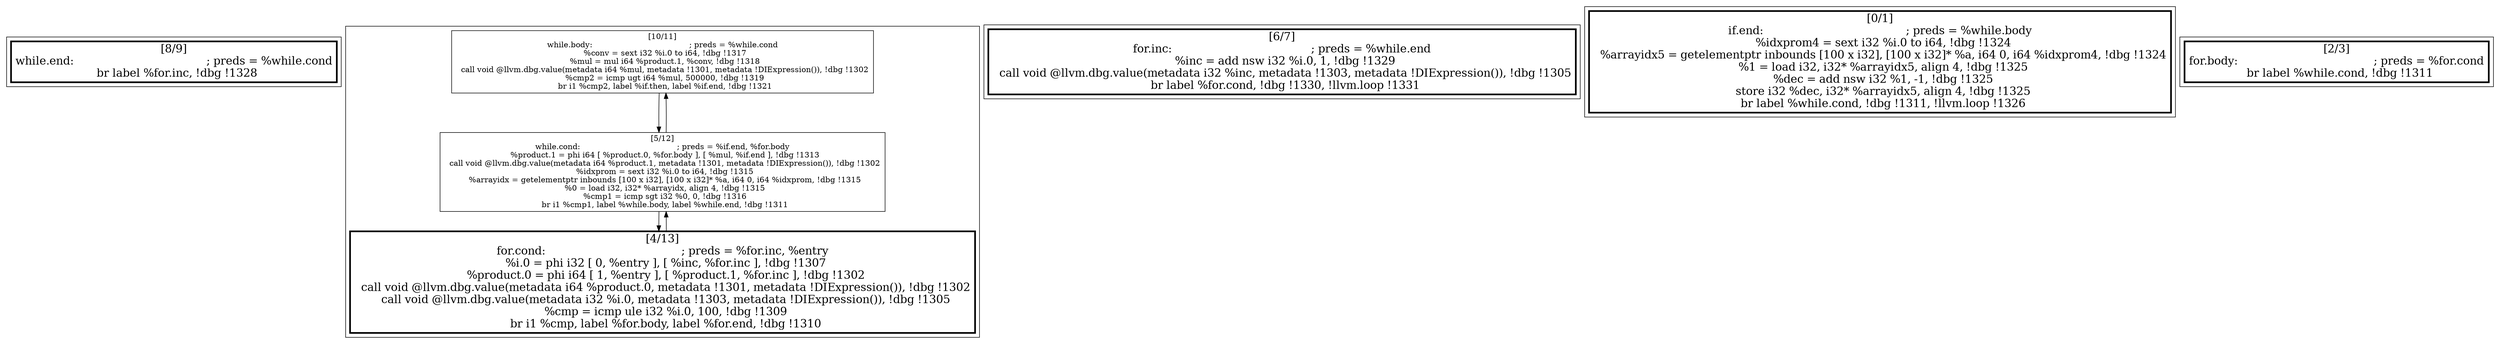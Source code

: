 
digraph G {





subgraph cluster4 {


node97 [penwidth=3.0,fontsize=20,shape=rectangle,label="[8/9]
while.end:                                        ; preds = %while.cond
  br label %for.inc, !dbg !1328
" ]



}

subgraph cluster3 {


node94 [label="[10/11]
while.body:                                       ; preds = %while.cond
  %conv = sext i32 %i.0 to i64, !dbg !1317
  %mul = mul i64 %product.1, %conv, !dbg !1318
  call void @llvm.dbg.value(metadata i64 %mul, metadata !1301, metadata !DIExpression()), !dbg !1302
  %cmp2 = icmp ugt i64 %mul, 500000, !dbg !1319
  br i1 %cmp2, label %if.then, label %if.end, !dbg !1321
",shape=rectangle ]
node96 [label="[5/12]
while.cond:                                       ; preds = %if.end, %for.body
  %product.1 = phi i64 [ %product.0, %for.body ], [ %mul, %if.end ], !dbg !1313
  call void @llvm.dbg.value(metadata i64 %product.1, metadata !1301, metadata !DIExpression()), !dbg !1302
  %idxprom = sext i32 %i.0 to i64, !dbg !1315
  %arrayidx = getelementptr inbounds [100 x i32], [100 x i32]* %a, i64 0, i64 %idxprom, !dbg !1315
  %0 = load i32, i32* %arrayidx, align 4, !dbg !1315
  %cmp1 = icmp sgt i32 %0, 0, !dbg !1316
  br i1 %cmp1, label %while.body, label %while.end, !dbg !1311
",shape=rectangle ]
node95 [penwidth=3.0,fontsize=20,shape=rectangle,label="[4/13]
for.cond:                                         ; preds = %for.inc, %entry
  %i.0 = phi i32 [ 0, %entry ], [ %inc, %for.inc ], !dbg !1307
  %product.0 = phi i64 [ 1, %entry ], [ %product.1, %for.inc ], !dbg !1302
  call void @llvm.dbg.value(metadata i64 %product.0, metadata !1301, metadata !DIExpression()), !dbg !1302
  call void @llvm.dbg.value(metadata i32 %i.0, metadata !1303, metadata !DIExpression()), !dbg !1305
  %cmp = icmp ule i32 %i.0, 100, !dbg !1309
  br i1 %cmp, label %for.body, label %for.end, !dbg !1310
" ]

node95->node96 [ ]
node94->node96 [ ]
node96->node95 [ ]
node96->node94 [ ]


}

subgraph cluster2 {


node93 [penwidth=3.0,fontsize=20,shape=rectangle,label="[6/7]
for.inc:                                          ; preds = %while.end
  %inc = add nsw i32 %i.0, 1, !dbg !1329
  call void @llvm.dbg.value(metadata i32 %inc, metadata !1303, metadata !DIExpression()), !dbg !1305
  br label %for.cond, !dbg !1330, !llvm.loop !1331
" ]



}

subgraph cluster0 {


node91 [penwidth=3.0,fontsize=20,shape=rectangle,label="[0/1]
if.end:                                           ; preds = %while.body
  %idxprom4 = sext i32 %i.0 to i64, !dbg !1324
  %arrayidx5 = getelementptr inbounds [100 x i32], [100 x i32]* %a, i64 0, i64 %idxprom4, !dbg !1324
  %1 = load i32, i32* %arrayidx5, align 4, !dbg !1325
  %dec = add nsw i32 %1, -1, !dbg !1325
  store i32 %dec, i32* %arrayidx5, align 4, !dbg !1325
  br label %while.cond, !dbg !1311, !llvm.loop !1326
" ]



}

subgraph cluster1 {


node92 [penwidth=3.0,fontsize=20,shape=rectangle,label="[2/3]
for.body:                                         ; preds = %for.cond
  br label %while.cond, !dbg !1311
" ]



}

}
